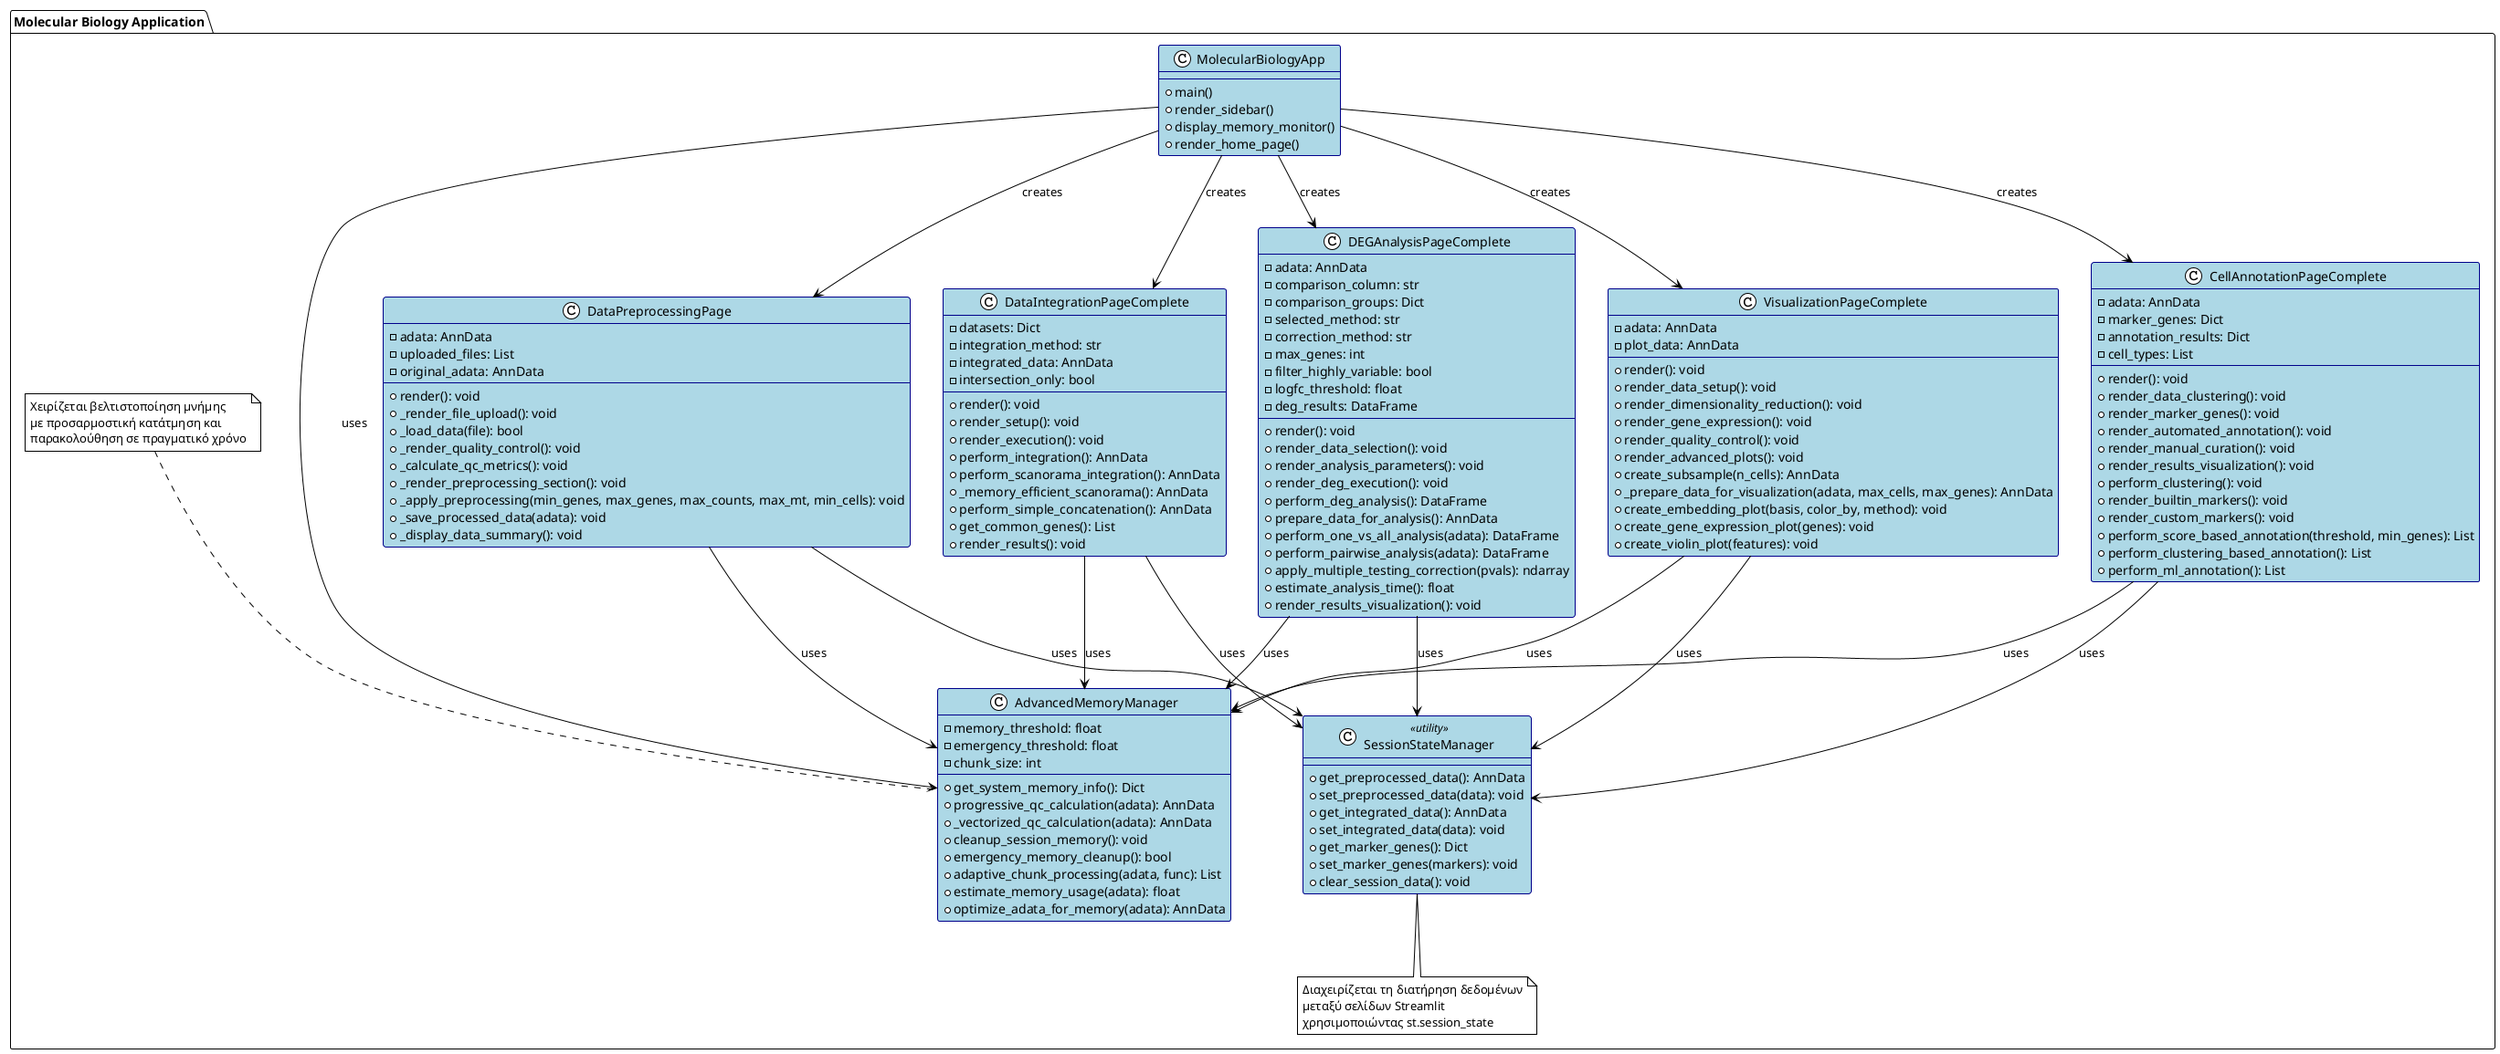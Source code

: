 @startuml MolecularBiologyApp_ClassDiagram

!theme plain
skinparam backgroundColor white
skinparam classBackgroundColor lightblue
skinparam classBorderColor darkblue

package "Molecular Biology Application" {

    class MolecularBiologyApp {
        +main()
        +render_sidebar()
        +display_memory_monitor()
        +render_home_page()
    }

    class AdvancedMemoryManager {
        -memory_threshold: float
        -emergency_threshold: float
        -chunk_size: int
        +get_system_memory_info(): Dict
        +progressive_qc_calculation(adata): AnnData
        +_vectorized_qc_calculation(adata): AnnData
        +cleanup_session_memory(): void
        +emergency_memory_cleanup(): bool
        +adaptive_chunk_processing(adata, func): List
        +estimate_memory_usage(adata): float
        +optimize_adata_for_memory(adata): AnnData
    }

    class DataPreprocessingPage {
        -adata: AnnData
        -uploaded_files: List
        -original_adata: AnnData
        +render(): void
        +_render_file_upload(): void
        +_load_data(file): bool
        +_render_quality_control(): void
        +_calculate_qc_metrics(): void
        +_render_preprocessing_section(): void
        +_apply_preprocessing(min_genes, max_genes, max_counts, max_mt, min_cells): void
        +_save_processed_data(adata): void
        +_display_data_summary(): void
    }

    class DataIntegrationPageComplete {
        -datasets: Dict
        -integration_method: str
        -integrated_data: AnnData
        -intersection_only: bool
        +render(): void
        +render_setup(): void
        +render_execution(): void
        +perform_integration(): AnnData
        +perform_scanorama_integration(): AnnData
        +_memory_efficient_scanorama(): AnnData
        +perform_simple_concatenation(): AnnData
        +get_common_genes(): List
        +render_results(): void
    }

    class DEGAnalysisPageComplete {
        -adata: AnnData
        -comparison_column: str
        -comparison_groups: Dict
        -selected_method: str
        -correction_method: str
        -max_genes: int
        -filter_highly_variable: bool
        -logfc_threshold: float
        -deg_results: DataFrame
        +render(): void
        +render_data_selection(): void
        +render_analysis_parameters(): void
        +render_deg_execution(): void
        +perform_deg_analysis(): DataFrame
        +prepare_data_for_analysis(): AnnData
        +perform_one_vs_all_analysis(adata): DataFrame
        +perform_pairwise_analysis(adata): DataFrame
        +apply_multiple_testing_correction(pvals): ndarray
        +estimate_analysis_time(): float
        +render_results_visualization(): void
    }

    class VisualizationPageComplete {
        -adata: AnnData
        -plot_data: AnnData
        +render(): void
        +render_data_setup(): void
        +render_dimensionality_reduction(): void
        +render_gene_expression(): void
        +render_quality_control(): void
        +render_advanced_plots(): void
        +create_subsample(n_cells): AnnData
        +_prepare_data_for_visualization(adata, max_cells, max_genes): AnnData
        +create_embedding_plot(basis, color_by, method): void
        +create_gene_expression_plot(genes): void
        +create_violin_plot(features): void
    }

    class CellAnnotationPageComplete {
        -adata: AnnData
        -marker_genes: Dict
        -annotation_results: Dict
        -cell_types: List
        +render(): void
        +render_data_clustering(): void
        +render_marker_genes(): void
        +render_automated_annotation(): void
        +render_manual_curation(): void
        +render_results_visualization(): void
        +perform_clustering(): void
        +render_builtin_markers(): void
        +render_custom_markers(): void
        +perform_score_based_annotation(threshold, min_genes): List
        +perform_clustering_based_annotation(): List
        +perform_ml_annotation(): List
    }

    class SessionStateManager <<utility>> {
        +get_preprocessed_data(): AnnData
        +set_preprocessed_data(data): void
        +get_integrated_data(): AnnData
        +set_integrated_data(data): void
        +get_marker_genes(): Dict
        +set_marker_genes(markers): void
        +clear_session_data(): void
    }

    ' Relationships
    MolecularBiologyApp --> DataPreprocessingPage : creates
    MolecularBiologyApp --> DataIntegrationPageComplete : creates
    MolecularBiologyApp --> DEGAnalysisPageComplete : creates
    MolecularBiologyApp --> VisualizationPageComplete : creates
    MolecularBiologyApp --> CellAnnotationPageComplete : creates
    MolecularBiologyApp --> AdvancedMemoryManager : uses

    DataPreprocessingPage --> AdvancedMemoryManager : uses
    DataIntegrationPageComplete --> AdvancedMemoryManager : uses
    DEGAnalysisPageComplete --> AdvancedMemoryManager : uses
    VisualizationPageComplete --> AdvancedMemoryManager : uses
    CellAnnotationPageComplete --> AdvancedMemoryManager : uses

    DataPreprocessingPage --> SessionStateManager : uses
    DataIntegrationPageComplete --> SessionStateManager : uses
    DEGAnalysisPageComplete --> SessionStateManager : uses
    VisualizationPageComplete --> SessionStateManager : uses
    CellAnnotationPageComplete --> SessionStateManager : uses

    note top of AdvancedMemoryManager
        Χειρίζεται βελτιστοποίηση μνήμης
        με προσαρμοστική κατάτμηση και
        παρακολούθηση σε πραγματικό χρόνο
    end note

    note bottom of SessionStateManager
        Διαχειρίζεται τη διατήρηση δεδομένων
        μεταξύ σελίδων Streamlit
        χρησιμοποιώντας st.session_state
    end note
}

@enduml
